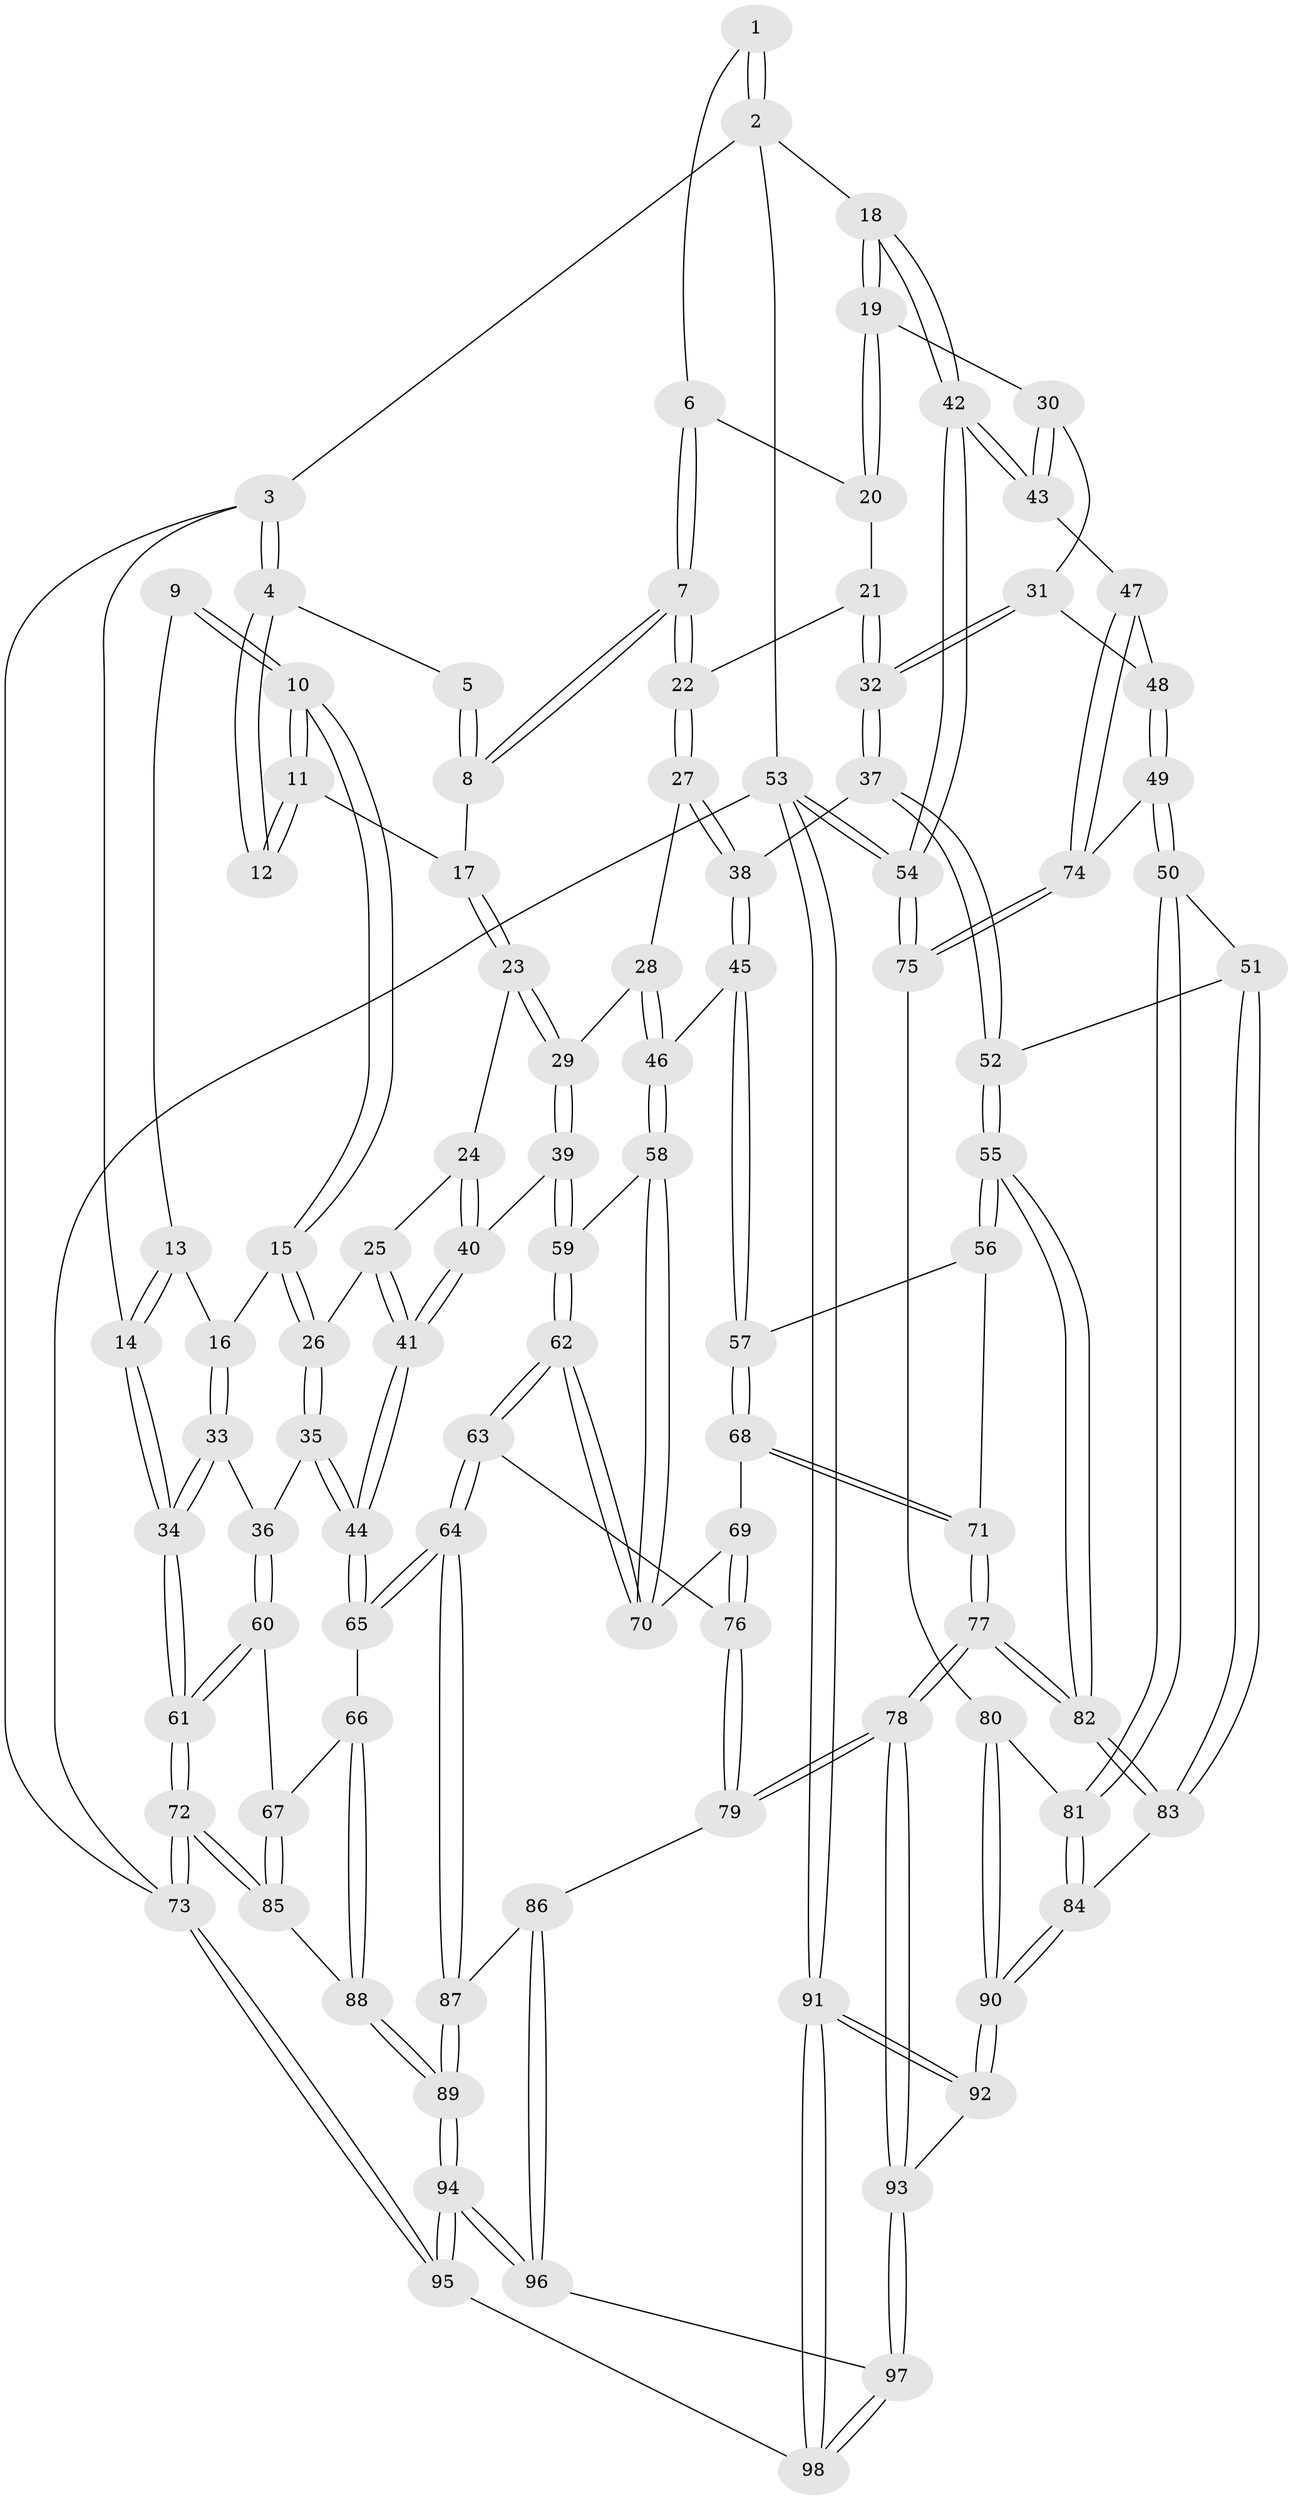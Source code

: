 // Generated by graph-tools (version 1.1) at 2025/38/03/09/25 02:38:53]
// undirected, 98 vertices, 242 edges
graph export_dot {
graph [start="1"]
  node [color=gray90,style=filled];
  1 [pos="+0.6544356086520596+0"];
  2 [pos="+1+0"];
  3 [pos="+0+0"];
  4 [pos="+0+0"];
  5 [pos="+0.5208608089453396+0"];
  6 [pos="+0.6282618546471676+0.17833255699424072"];
  7 [pos="+0.5838539032248417+0.2296014967141925"];
  8 [pos="+0.38985312531076194+0.13780038233170933"];
  9 [pos="+0.06662090091760099+0.19550423956779828"];
  10 [pos="+0.16114078951597807+0.24438696268970542"];
  11 [pos="+0.23007546827317676+0.14514830140524268"];
  12 [pos="+0.01249093163691431+0"];
  13 [pos="+0.03108660620153692+0.21109370012881648"];
  14 [pos="+0+0.044764204773156534"];
  15 [pos="+0.16086054648945053+0.24511122436491337"];
  16 [pos="+0.07179368058485931+0.28678548013110217"];
  17 [pos="+0.35604395806054095+0.16102452678107534"];
  18 [pos="+1+0"];
  19 [pos="+1+0"];
  20 [pos="+0.8036122833706539+0.1903387788673381"];
  21 [pos="+0.76915095135519+0.27257421351156325"];
  22 [pos="+0.5858700918631369+0.24177128636719222"];
  23 [pos="+0.35994118020937343+0.22376282060540656"];
  24 [pos="+0.26584336675138415+0.343939713111385"];
  25 [pos="+0.24891781144545272+0.35101056249951784"];
  26 [pos="+0.19869365684737125+0.36111083166669034"];
  27 [pos="+0.5861330106650713+0.32695422587091627"];
  28 [pos="+0.5682199854533955+0.33847146045902776"];
  29 [pos="+0.4298391934731421+0.39217853003288167"];
  30 [pos="+0.8234677818818278+0.359981931446273"];
  31 [pos="+0.7666424271600493+0.3668869215508086"];
  32 [pos="+0.7559423689096231+0.366726160086494"];
  33 [pos="+0.030924149265183404+0.32623843616451703"];
  34 [pos="+0+0.32951141403812867"];
  35 [pos="+0.16621517860010265+0.4404942499965919"];
  36 [pos="+0.12268423789439895+0.4406004882076197"];
  37 [pos="+0.7252565362955753+0.3938684362429886"];
  38 [pos="+0.6416352206948407+0.36436424879367146"];
  39 [pos="+0.41627718210008446+0.42270395085401485"];
  40 [pos="+0.4056852222840105+0.4279097011341151"];
  41 [pos="+0.343756272691052+0.47692967656571456"];
  42 [pos="+1+0.34071363359220014"];
  43 [pos="+1+0.4187074563245594"];
  44 [pos="+0.26681160628281114+0.553000338973646"];
  45 [pos="+0.5884611397619557+0.5043353638165111"];
  46 [pos="+0.5579755355941243+0.4980837055848809"];
  47 [pos="+0.9579363977582417+0.4662778847535093"];
  48 [pos="+0.8346535300096503+0.4193692849506029"];
  49 [pos="+0.8677964506321008+0.5128695706852654"];
  50 [pos="+0.8246185826599344+0.5302397796426069"];
  51 [pos="+0.815821396015799+0.5273095557359432"];
  52 [pos="+0.7369244306252927+0.4791351205171723"];
  53 [pos="+1+1"];
  54 [pos="+1+0.653229036428271"];
  55 [pos="+0.6730987423511222+0.5389337102925129"];
  56 [pos="+0.5955426089842075+0.5095195580227664"];
  57 [pos="+0.5931455345077631+0.5079493128632365"];
  58 [pos="+0.5285223771919105+0.5037538768728357"];
  59 [pos="+0.4537237785696781+0.46681699561632745"];
  60 [pos="+0.033795326752047154+0.5033015130435765"];
  61 [pos="+0+0.5078138886495946"];
  62 [pos="+0.4520278538260537+0.5821588774228622"];
  63 [pos="+0.4518198385949505+0.5829856009339085"];
  64 [pos="+0.2822122995265827+0.606625806824183"];
  65 [pos="+0.26630408319779936+0.5856270071701188"];
  66 [pos="+0.22736460206648537+0.6015085236304936"];
  67 [pos="+0.08730897243949792+0.5955130894454462"];
  68 [pos="+0.5563263415188949+0.5720263069262886"];
  69 [pos="+0.5305193067433338+0.5645267235733619"];
  70 [pos="+0.5253697126209894+0.5403144314470876"];
  71 [pos="+0.5746705908414046+0.5829534676835436"];
  72 [pos="+0+0.7188403893927411"];
  73 [pos="+0+1"];
  74 [pos="+0.9330830932605406+0.49113634374658444"];
  75 [pos="+0.9508965651476009+0.6439352249284385"];
  76 [pos="+0.5002354067643876+0.6420604729811316"];
  77 [pos="+0.6450936820073667+0.7111184756467943"];
  78 [pos="+0.5807349437441017+0.7682283136593735"];
  79 [pos="+0.5349109677537551+0.7556944409621102"];
  80 [pos="+0.895725738185988+0.684772184713277"];
  81 [pos="+0.8479084810623968+0.6607463880538472"];
  82 [pos="+0.6510724317957837+0.7072557130249543"];
  83 [pos="+0.6783444612530073+0.705951075124181"];
  84 [pos="+0.7035111540121814+0.7086029575806702"];
  85 [pos="+0.002394997876739273+0.7256410648485385"];
  86 [pos="+0.418070390833154+0.770533411142976"];
  87 [pos="+0.325075646701176+0.7151903351994736"];
  88 [pos="+0.08170973953521649+0.7606264443170891"];
  89 [pos="+0.15843179349697425+0.8551358929026938"];
  90 [pos="+0.9380017028908866+0.9085217474096842"];
  91 [pos="+1+1"];
  92 [pos="+0.9725731396622531+0.9826270493523203"];
  93 [pos="+0.6093987517472674+0.8623616667385456"];
  94 [pos="+0.16452378279327748+1"];
  95 [pos="+0.0834839170880013+1"];
  96 [pos="+0.3775919266789821+0.8848473365477224"];
  97 [pos="+0.540093153128625+1"];
  98 [pos="+0.5358655489154226+1"];
  1 -- 2;
  1 -- 2;
  1 -- 6;
  2 -- 3;
  2 -- 18;
  2 -- 53;
  3 -- 4;
  3 -- 4;
  3 -- 14;
  3 -- 73;
  4 -- 5;
  4 -- 12;
  4 -- 12;
  5 -- 8;
  5 -- 8;
  6 -- 7;
  6 -- 7;
  6 -- 20;
  7 -- 8;
  7 -- 8;
  7 -- 22;
  7 -- 22;
  8 -- 17;
  9 -- 10;
  9 -- 10;
  9 -- 13;
  10 -- 11;
  10 -- 11;
  10 -- 15;
  10 -- 15;
  11 -- 12;
  11 -- 12;
  11 -- 17;
  13 -- 14;
  13 -- 14;
  13 -- 16;
  14 -- 34;
  14 -- 34;
  15 -- 16;
  15 -- 26;
  15 -- 26;
  16 -- 33;
  16 -- 33;
  17 -- 23;
  17 -- 23;
  18 -- 19;
  18 -- 19;
  18 -- 42;
  18 -- 42;
  19 -- 20;
  19 -- 20;
  19 -- 30;
  20 -- 21;
  21 -- 22;
  21 -- 32;
  21 -- 32;
  22 -- 27;
  22 -- 27;
  23 -- 24;
  23 -- 29;
  23 -- 29;
  24 -- 25;
  24 -- 40;
  24 -- 40;
  25 -- 26;
  25 -- 41;
  25 -- 41;
  26 -- 35;
  26 -- 35;
  27 -- 28;
  27 -- 38;
  27 -- 38;
  28 -- 29;
  28 -- 46;
  28 -- 46;
  29 -- 39;
  29 -- 39;
  30 -- 31;
  30 -- 43;
  30 -- 43;
  31 -- 32;
  31 -- 32;
  31 -- 48;
  32 -- 37;
  32 -- 37;
  33 -- 34;
  33 -- 34;
  33 -- 36;
  34 -- 61;
  34 -- 61;
  35 -- 36;
  35 -- 44;
  35 -- 44;
  36 -- 60;
  36 -- 60;
  37 -- 38;
  37 -- 52;
  37 -- 52;
  38 -- 45;
  38 -- 45;
  39 -- 40;
  39 -- 59;
  39 -- 59;
  40 -- 41;
  40 -- 41;
  41 -- 44;
  41 -- 44;
  42 -- 43;
  42 -- 43;
  42 -- 54;
  42 -- 54;
  43 -- 47;
  44 -- 65;
  44 -- 65;
  45 -- 46;
  45 -- 57;
  45 -- 57;
  46 -- 58;
  46 -- 58;
  47 -- 48;
  47 -- 74;
  47 -- 74;
  48 -- 49;
  48 -- 49;
  49 -- 50;
  49 -- 50;
  49 -- 74;
  50 -- 51;
  50 -- 81;
  50 -- 81;
  51 -- 52;
  51 -- 83;
  51 -- 83;
  52 -- 55;
  52 -- 55;
  53 -- 54;
  53 -- 54;
  53 -- 91;
  53 -- 91;
  53 -- 73;
  54 -- 75;
  54 -- 75;
  55 -- 56;
  55 -- 56;
  55 -- 82;
  55 -- 82;
  56 -- 57;
  56 -- 71;
  57 -- 68;
  57 -- 68;
  58 -- 59;
  58 -- 70;
  58 -- 70;
  59 -- 62;
  59 -- 62;
  60 -- 61;
  60 -- 61;
  60 -- 67;
  61 -- 72;
  61 -- 72;
  62 -- 63;
  62 -- 63;
  62 -- 70;
  62 -- 70;
  63 -- 64;
  63 -- 64;
  63 -- 76;
  64 -- 65;
  64 -- 65;
  64 -- 87;
  64 -- 87;
  65 -- 66;
  66 -- 67;
  66 -- 88;
  66 -- 88;
  67 -- 85;
  67 -- 85;
  68 -- 69;
  68 -- 71;
  68 -- 71;
  69 -- 70;
  69 -- 76;
  69 -- 76;
  71 -- 77;
  71 -- 77;
  72 -- 73;
  72 -- 73;
  72 -- 85;
  72 -- 85;
  73 -- 95;
  73 -- 95;
  74 -- 75;
  74 -- 75;
  75 -- 80;
  76 -- 79;
  76 -- 79;
  77 -- 78;
  77 -- 78;
  77 -- 82;
  77 -- 82;
  78 -- 79;
  78 -- 79;
  78 -- 93;
  78 -- 93;
  79 -- 86;
  80 -- 81;
  80 -- 90;
  80 -- 90;
  81 -- 84;
  81 -- 84;
  82 -- 83;
  82 -- 83;
  83 -- 84;
  84 -- 90;
  84 -- 90;
  85 -- 88;
  86 -- 87;
  86 -- 96;
  86 -- 96;
  87 -- 89;
  87 -- 89;
  88 -- 89;
  88 -- 89;
  89 -- 94;
  89 -- 94;
  90 -- 92;
  90 -- 92;
  91 -- 92;
  91 -- 92;
  91 -- 98;
  91 -- 98;
  92 -- 93;
  93 -- 97;
  93 -- 97;
  94 -- 95;
  94 -- 95;
  94 -- 96;
  94 -- 96;
  95 -- 98;
  96 -- 97;
  97 -- 98;
  97 -- 98;
}
